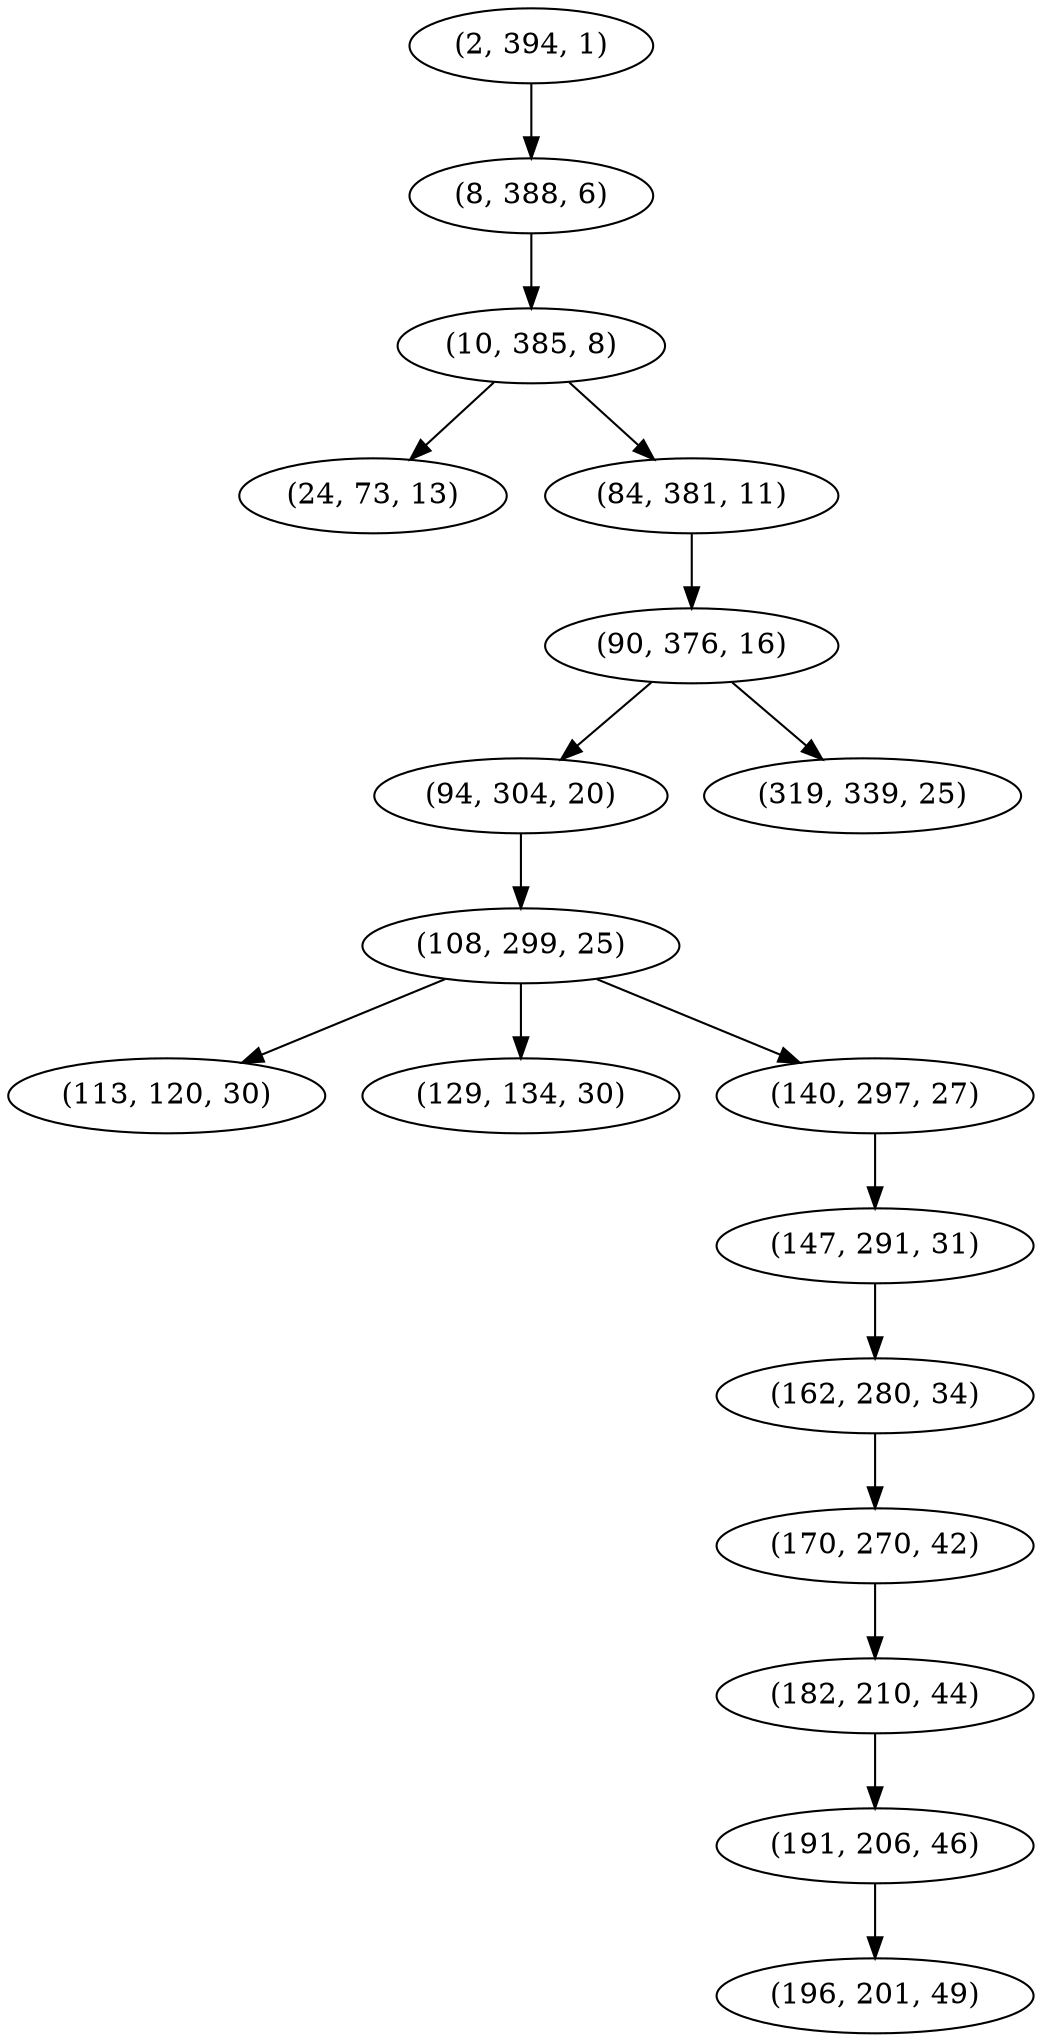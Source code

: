 digraph tree {
    "(2, 394, 1)";
    "(8, 388, 6)";
    "(10, 385, 8)";
    "(24, 73, 13)";
    "(84, 381, 11)";
    "(90, 376, 16)";
    "(94, 304, 20)";
    "(108, 299, 25)";
    "(113, 120, 30)";
    "(129, 134, 30)";
    "(140, 297, 27)";
    "(147, 291, 31)";
    "(162, 280, 34)";
    "(170, 270, 42)";
    "(182, 210, 44)";
    "(191, 206, 46)";
    "(196, 201, 49)";
    "(319, 339, 25)";
    "(2, 394, 1)" -> "(8, 388, 6)";
    "(8, 388, 6)" -> "(10, 385, 8)";
    "(10, 385, 8)" -> "(24, 73, 13)";
    "(10, 385, 8)" -> "(84, 381, 11)";
    "(84, 381, 11)" -> "(90, 376, 16)";
    "(90, 376, 16)" -> "(94, 304, 20)";
    "(90, 376, 16)" -> "(319, 339, 25)";
    "(94, 304, 20)" -> "(108, 299, 25)";
    "(108, 299, 25)" -> "(113, 120, 30)";
    "(108, 299, 25)" -> "(129, 134, 30)";
    "(108, 299, 25)" -> "(140, 297, 27)";
    "(140, 297, 27)" -> "(147, 291, 31)";
    "(147, 291, 31)" -> "(162, 280, 34)";
    "(162, 280, 34)" -> "(170, 270, 42)";
    "(170, 270, 42)" -> "(182, 210, 44)";
    "(182, 210, 44)" -> "(191, 206, 46)";
    "(191, 206, 46)" -> "(196, 201, 49)";
}
